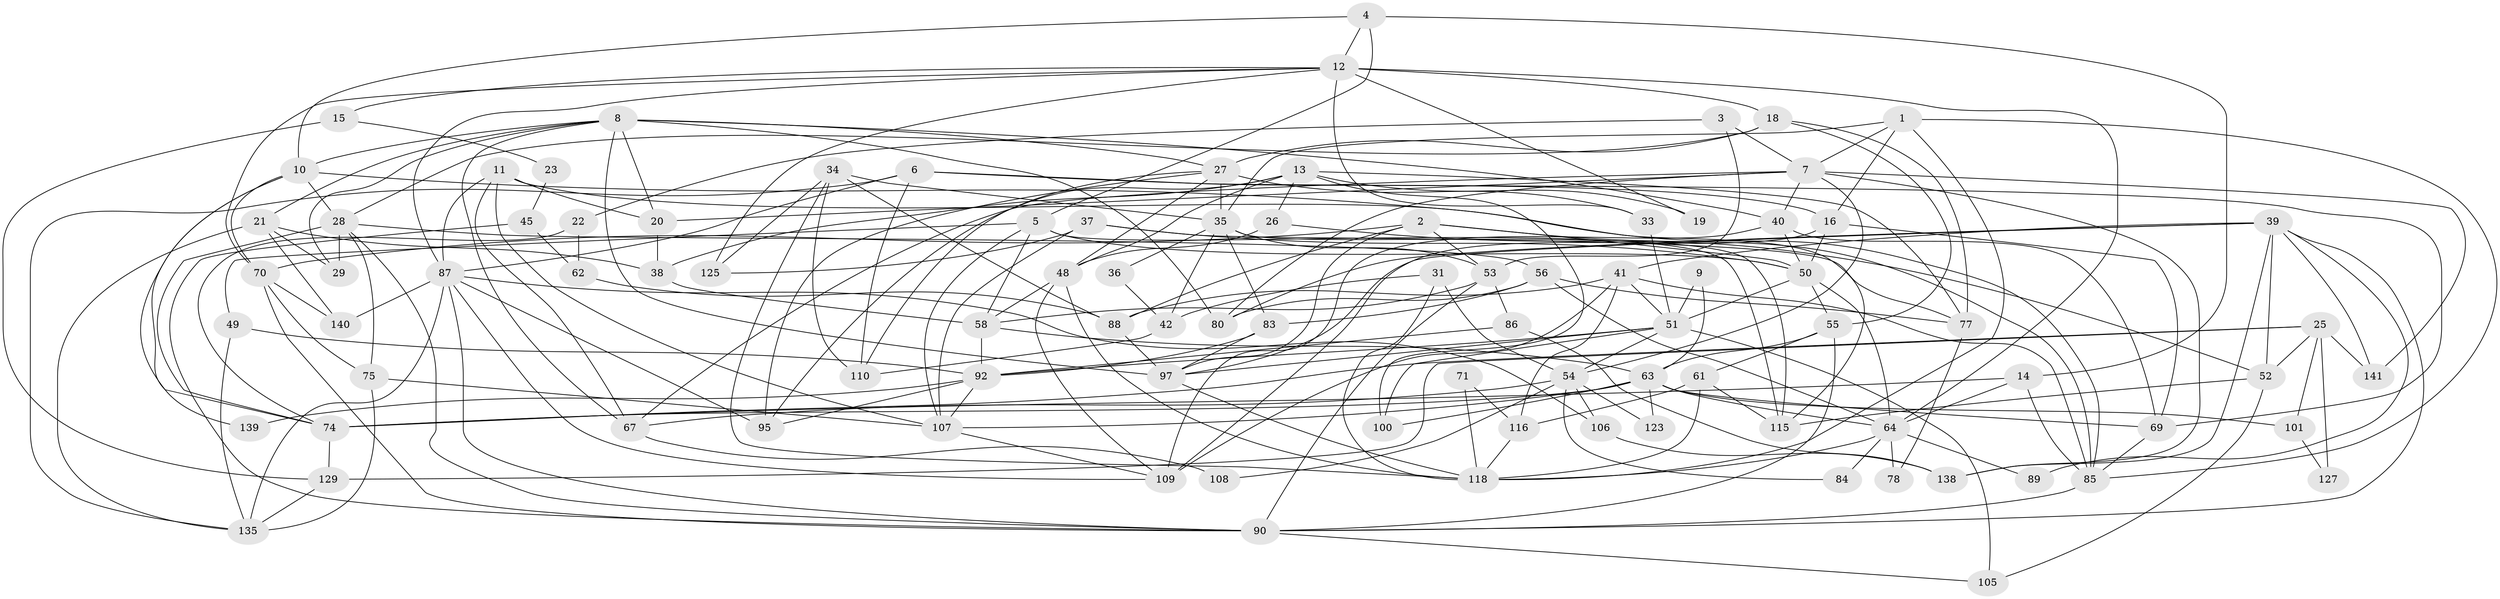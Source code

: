 // original degree distribution, {4: 0.2323943661971831, 3: 0.29577464788732394, 5: 0.22535211267605634, 7: 0.056338028169014086, 2: 0.1267605633802817, 8: 0.014084507042253521, 6: 0.04929577464788732}
// Generated by graph-tools (version 1.1) at 2025/11/02/27/25 16:11:16]
// undirected, 93 vertices, 228 edges
graph export_dot {
graph [start="1"]
  node [color=gray90,style=filled];
  1 [super="+24"];
  2 [super="+60"];
  3;
  4;
  5 [super="+30"];
  6;
  7 [super="+128"];
  8 [super="+65"];
  9 [super="+57"];
  10 [super="+126"];
  11 [super="+32"];
  12 [super="+43"];
  13 [super="+59"];
  14 [super="+46"];
  15;
  16 [super="+17"];
  18 [super="+111"];
  19;
  20;
  21;
  22;
  23;
  25 [super="+68"];
  26;
  27 [super="+73"];
  28 [super="+82"];
  29;
  31;
  33;
  34;
  35 [super="+79"];
  36;
  37 [super="+136"];
  38;
  39 [super="+102"];
  40 [super="+120"];
  41 [super="+44"];
  42 [super="+47"];
  45;
  48 [super="+91"];
  49;
  50 [super="+130"];
  51 [super="+124"];
  52 [super="+113"];
  53 [super="+81"];
  54 [super="+66"];
  55 [super="+122"];
  56 [super="+104"];
  58 [super="+114"];
  61;
  62;
  63 [super="+134"];
  64 [super="+99"];
  67 [super="+76"];
  69 [super="+72"];
  70;
  71;
  74 [super="+98"];
  75;
  77 [super="+112"];
  78;
  80 [super="+121"];
  83 [super="+94"];
  84;
  85 [super="+93"];
  86;
  87 [super="+103"];
  88;
  89;
  90 [super="+96"];
  92 [super="+131"];
  95;
  97 [super="+132"];
  100;
  101;
  105;
  106;
  107 [super="+117"];
  108;
  109 [super="+142"];
  110 [super="+119"];
  115;
  116;
  118 [super="+133"];
  123;
  125;
  127;
  129;
  135 [super="+137"];
  138;
  139;
  140;
  141;
  1 -- 16;
  1 -- 7;
  1 -- 85;
  1 -- 35 [weight=2];
  1 -- 118;
  2 -- 53;
  2 -- 70;
  2 -- 88;
  2 -- 50;
  2 -- 97;
  2 -- 85;
  3 -- 53;
  3 -- 22;
  3 -- 7;
  4 -- 5;
  4 -- 10;
  4 -- 14;
  4 -- 12;
  5 -- 49;
  5 -- 107;
  5 -- 115;
  5 -- 58;
  5 -- 50;
  6 -- 87;
  6 -- 110;
  6 -- 69;
  6 -- 16;
  6 -- 135;
  7 -- 20;
  7 -- 80;
  7 -- 138;
  7 -- 141;
  7 -- 67;
  7 -- 54;
  7 -- 40;
  8 -- 10;
  8 -- 20;
  8 -- 67;
  8 -- 80;
  8 -- 27;
  8 -- 29;
  8 -- 21;
  8 -- 40;
  8 -- 97;
  9 -- 63;
  9 -- 51 [weight=2];
  10 -- 70;
  10 -- 139;
  10 -- 85;
  10 -- 28;
  10 -- 74;
  11 -- 20;
  11 -- 115;
  11 -- 67;
  11 -- 107;
  11 -- 87;
  12 -- 87;
  12 -- 15;
  12 -- 33;
  12 -- 125;
  12 -- 19;
  12 -- 70;
  12 -- 18;
  12 -- 64;
  13 -- 77 [weight=2];
  13 -- 48;
  13 -- 19;
  13 -- 26;
  13 -- 100;
  13 -- 38;
  13 -- 95;
  14 -- 85;
  14 -- 74;
  14 -- 64;
  15 -- 129;
  15 -- 23;
  16 -- 69;
  16 -- 109;
  16 -- 50;
  18 -- 77;
  18 -- 27;
  18 -- 28;
  18 -- 55;
  20 -- 38;
  21 -- 38;
  21 -- 29;
  21 -- 135;
  21 -- 140;
  22 -- 74;
  22 -- 62;
  23 -- 45;
  25 -- 129;
  25 -- 127;
  25 -- 52;
  25 -- 101;
  25 -- 74;
  25 -- 141;
  26 -- 52;
  26 -- 48;
  27 -- 95;
  27 -- 33;
  27 -- 35;
  27 -- 48;
  27 -- 110;
  28 -- 29;
  28 -- 56;
  28 -- 75;
  28 -- 74;
  28 -- 90;
  31 -- 54;
  31 -- 42;
  31 -- 118;
  33 -- 51;
  34 -- 35;
  34 -- 88;
  34 -- 110;
  34 -- 125;
  34 -- 118;
  35 -- 42;
  35 -- 83;
  35 -- 36;
  35 -- 53;
  35 -- 115;
  36 -- 42;
  37 -- 125;
  37 -- 50;
  37 -- 107;
  37 -- 77;
  38 -- 58;
  39 -- 80;
  39 -- 89;
  39 -- 52;
  39 -- 41;
  39 -- 138;
  39 -- 141;
  39 -- 97;
  39 -- 90;
  40 -- 69;
  40 -- 109 [weight=2];
  40 -- 50;
  41 -- 85;
  41 -- 109;
  41 -- 51;
  41 -- 88;
  41 -- 116;
  42 -- 110;
  45 -- 62;
  45 -- 90;
  48 -- 109;
  48 -- 58;
  48 -- 118;
  49 -- 92;
  49 -- 135;
  50 -- 55;
  50 -- 64;
  50 -- 51;
  51 -- 97;
  51 -- 105;
  51 -- 100;
  51 -- 54;
  51 -- 92;
  52 -- 105;
  52 -- 115;
  53 -- 90;
  53 -- 58;
  53 -- 86;
  54 -- 84;
  54 -- 106;
  54 -- 108;
  54 -- 123;
  54 -- 67;
  55 -- 90;
  55 -- 61;
  55 -- 63;
  56 -- 77;
  56 -- 80;
  56 -- 83;
  56 -- 64;
  58 -- 92;
  58 -- 63 [weight=2];
  61 -- 115;
  61 -- 116;
  61 -- 118;
  62 -- 88;
  63 -- 101;
  63 -- 123;
  63 -- 69;
  63 -- 100;
  63 -- 107;
  63 -- 64;
  63 -- 74;
  64 -- 78;
  64 -- 84;
  64 -- 89;
  64 -- 118;
  67 -- 108;
  69 -- 85;
  70 -- 140;
  70 -- 75;
  70 -- 90;
  71 -- 116;
  71 -- 118;
  74 -- 129;
  75 -- 107;
  75 -- 135;
  77 -- 78 [weight=2];
  83 -- 97;
  83 -- 92;
  85 -- 90;
  86 -- 92;
  86 -- 138;
  87 -- 106;
  87 -- 109;
  87 -- 95;
  87 -- 140;
  87 -- 135;
  87 -- 90;
  88 -- 97;
  90 -- 105;
  92 -- 107;
  92 -- 139;
  92 -- 95;
  97 -- 118;
  101 -- 127;
  106 -- 138;
  107 -- 109;
  116 -- 118;
  129 -- 135;
}
